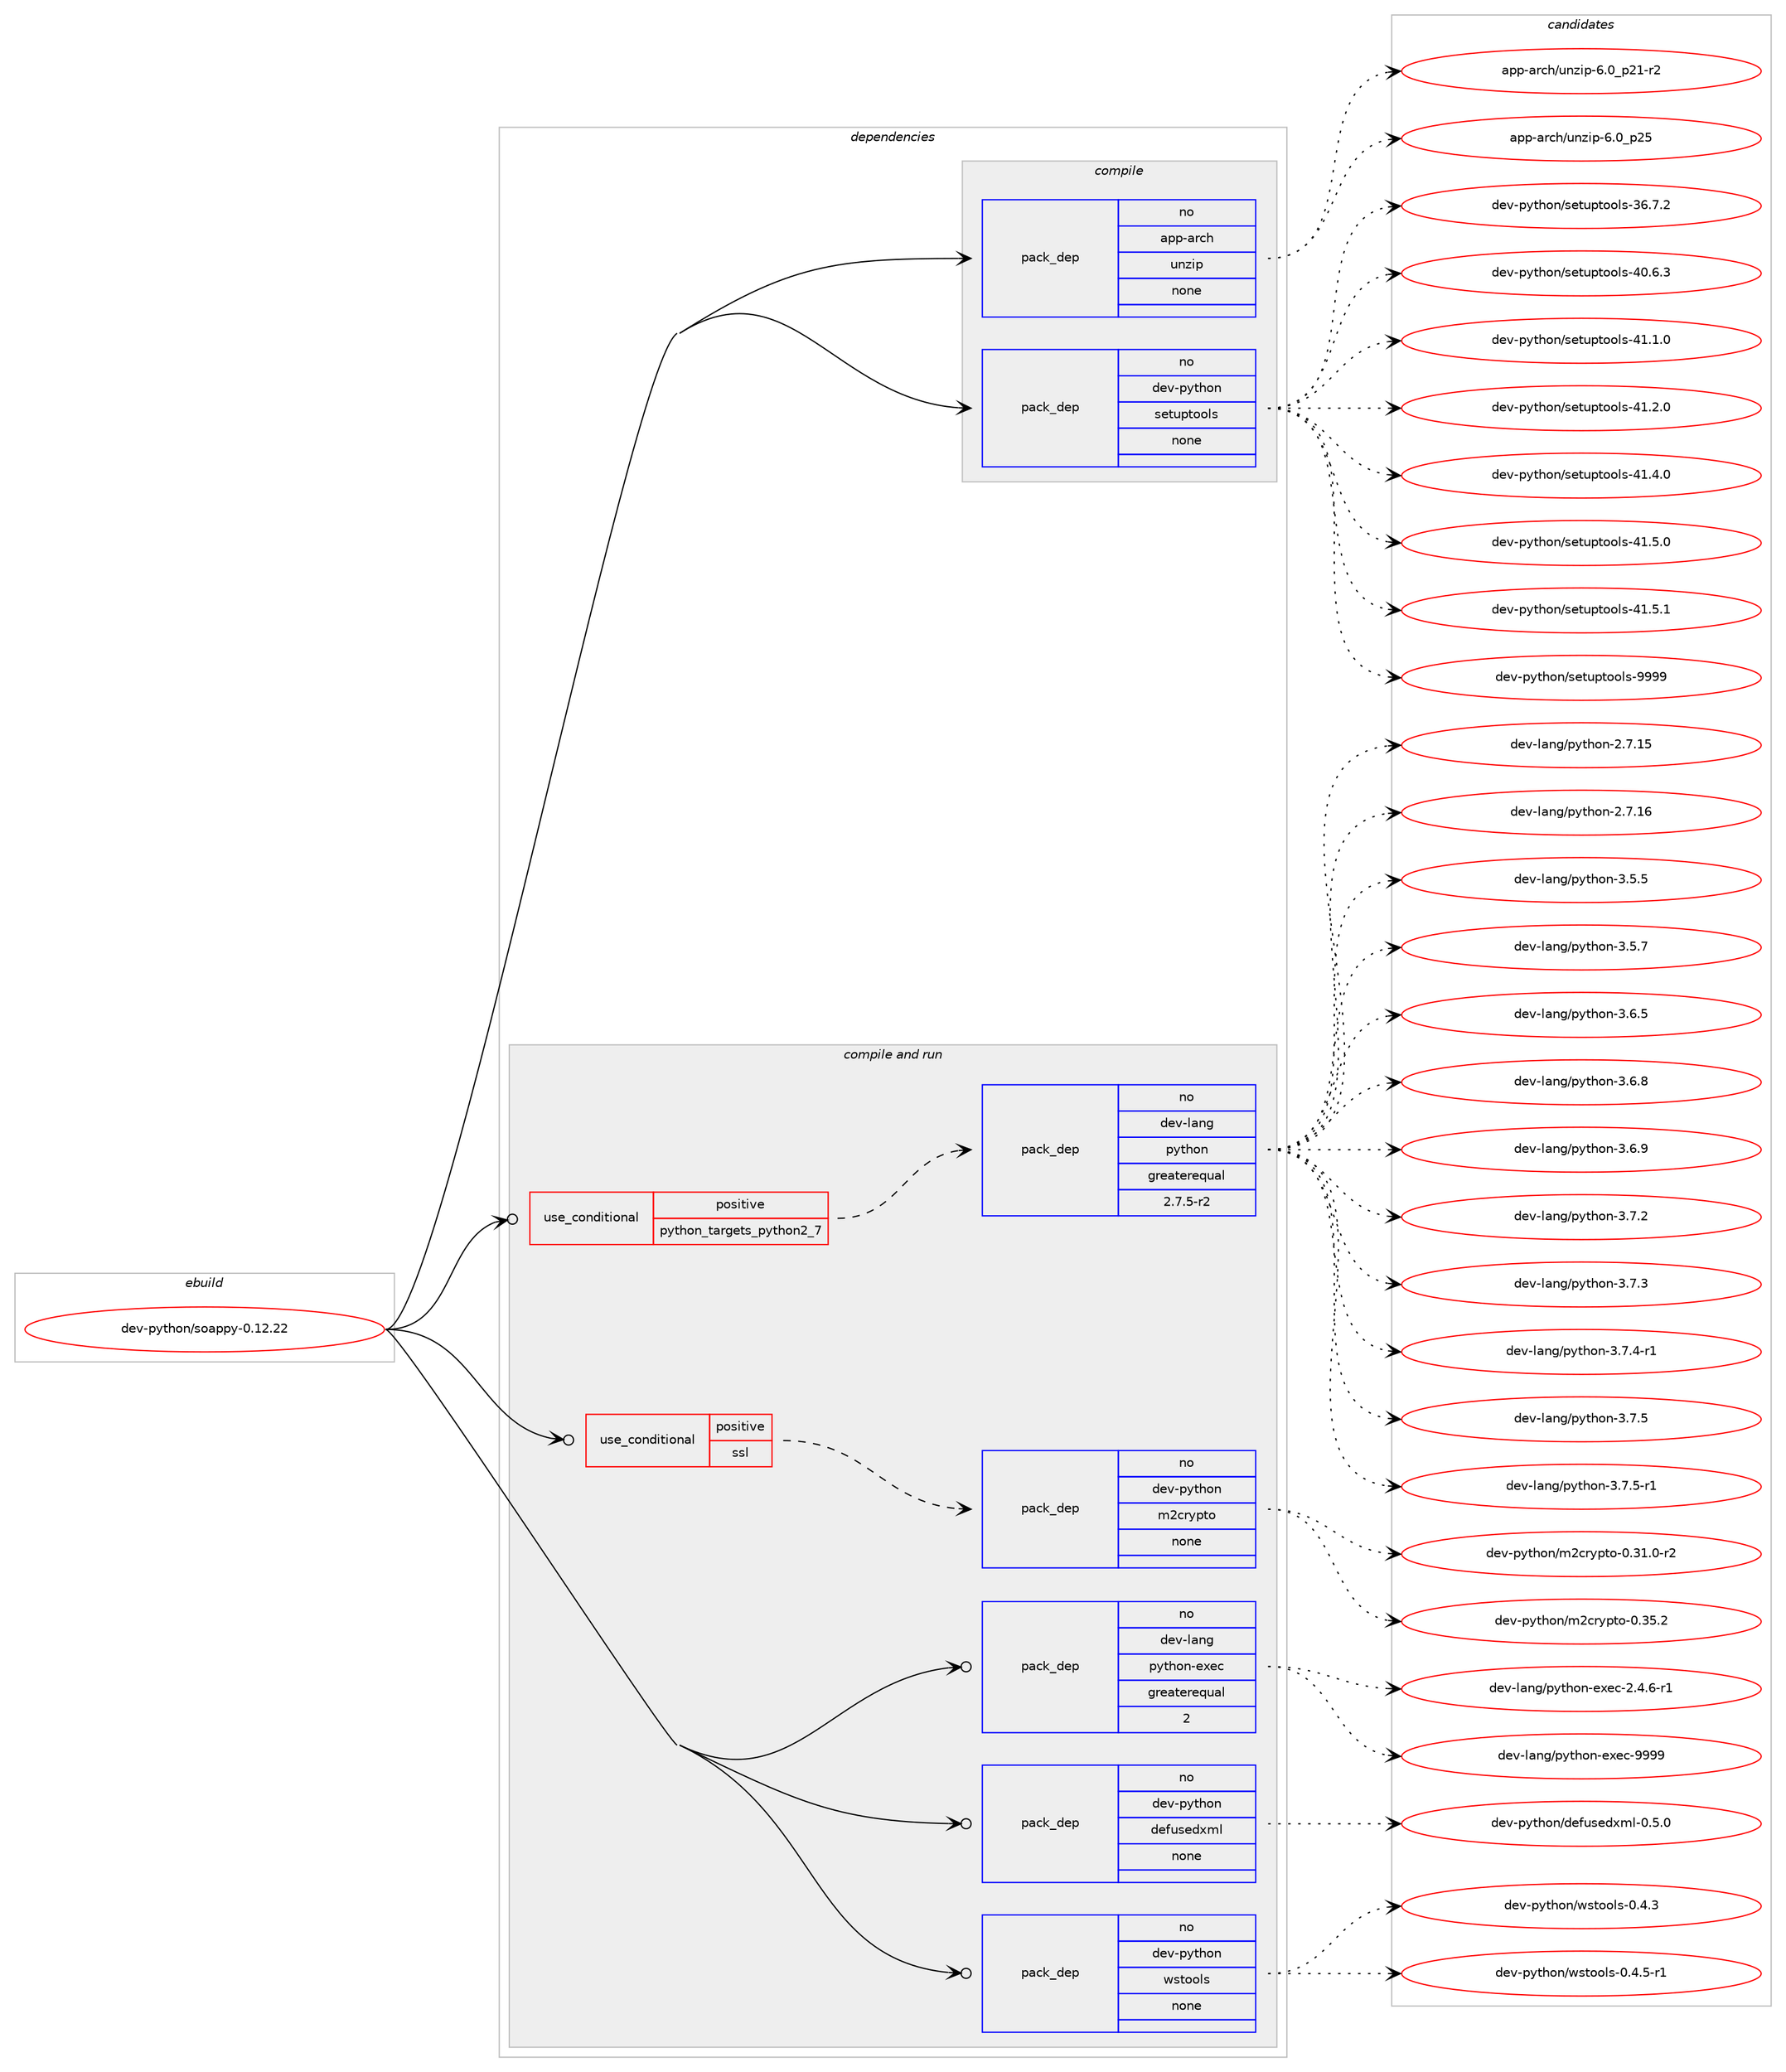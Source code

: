 digraph prolog {

# *************
# Graph options
# *************

newrank=true;
concentrate=true;
compound=true;
graph [rankdir=LR,fontname=Helvetica,fontsize=10,ranksep=1.5];#, ranksep=2.5, nodesep=0.2];
edge  [arrowhead=vee];
node  [fontname=Helvetica,fontsize=10];

# **********
# The ebuild
# **********

subgraph cluster_leftcol {
color=gray;
rank=same;
label=<<i>ebuild</i>>;
id [label="dev-python/soappy-0.12.22", color=red, width=4, href="../dev-python/soappy-0.12.22.svg"];
}

# ****************
# The dependencies
# ****************

subgraph cluster_midcol {
color=gray;
label=<<i>dependencies</i>>;
subgraph cluster_compile {
fillcolor="#eeeeee";
style=filled;
label=<<i>compile</i>>;
subgraph pack476269 {
dependency637656 [label=<<TABLE BORDER="0" CELLBORDER="1" CELLSPACING="0" CELLPADDING="4" WIDTH="220"><TR><TD ROWSPAN="6" CELLPADDING="30">pack_dep</TD></TR><TR><TD WIDTH="110">no</TD></TR><TR><TD>app-arch</TD></TR><TR><TD>unzip</TD></TR><TR><TD>none</TD></TR><TR><TD></TD></TR></TABLE>>, shape=none, color=blue];
}
id:e -> dependency637656:w [weight=20,style="solid",arrowhead="vee"];
subgraph pack476270 {
dependency637657 [label=<<TABLE BORDER="0" CELLBORDER="1" CELLSPACING="0" CELLPADDING="4" WIDTH="220"><TR><TD ROWSPAN="6" CELLPADDING="30">pack_dep</TD></TR><TR><TD WIDTH="110">no</TD></TR><TR><TD>dev-python</TD></TR><TR><TD>setuptools</TD></TR><TR><TD>none</TD></TR><TR><TD></TD></TR></TABLE>>, shape=none, color=blue];
}
id:e -> dependency637657:w [weight=20,style="solid",arrowhead="vee"];
}
subgraph cluster_compileandrun {
fillcolor="#eeeeee";
style=filled;
label=<<i>compile and run</i>>;
subgraph cond149506 {
dependency637658 [label=<<TABLE BORDER="0" CELLBORDER="1" CELLSPACING="0" CELLPADDING="4"><TR><TD ROWSPAN="3" CELLPADDING="10">use_conditional</TD></TR><TR><TD>positive</TD></TR><TR><TD>python_targets_python2_7</TD></TR></TABLE>>, shape=none, color=red];
subgraph pack476271 {
dependency637659 [label=<<TABLE BORDER="0" CELLBORDER="1" CELLSPACING="0" CELLPADDING="4" WIDTH="220"><TR><TD ROWSPAN="6" CELLPADDING="30">pack_dep</TD></TR><TR><TD WIDTH="110">no</TD></TR><TR><TD>dev-lang</TD></TR><TR><TD>python</TD></TR><TR><TD>greaterequal</TD></TR><TR><TD>2.7.5-r2</TD></TR></TABLE>>, shape=none, color=blue];
}
dependency637658:e -> dependency637659:w [weight=20,style="dashed",arrowhead="vee"];
}
id:e -> dependency637658:w [weight=20,style="solid",arrowhead="odotvee"];
subgraph cond149507 {
dependency637660 [label=<<TABLE BORDER="0" CELLBORDER="1" CELLSPACING="0" CELLPADDING="4"><TR><TD ROWSPAN="3" CELLPADDING="10">use_conditional</TD></TR><TR><TD>positive</TD></TR><TR><TD>ssl</TD></TR></TABLE>>, shape=none, color=red];
subgraph pack476272 {
dependency637661 [label=<<TABLE BORDER="0" CELLBORDER="1" CELLSPACING="0" CELLPADDING="4" WIDTH="220"><TR><TD ROWSPAN="6" CELLPADDING="30">pack_dep</TD></TR><TR><TD WIDTH="110">no</TD></TR><TR><TD>dev-python</TD></TR><TR><TD>m2crypto</TD></TR><TR><TD>none</TD></TR><TR><TD></TD></TR></TABLE>>, shape=none, color=blue];
}
dependency637660:e -> dependency637661:w [weight=20,style="dashed",arrowhead="vee"];
}
id:e -> dependency637660:w [weight=20,style="solid",arrowhead="odotvee"];
subgraph pack476273 {
dependency637662 [label=<<TABLE BORDER="0" CELLBORDER="1" CELLSPACING="0" CELLPADDING="4" WIDTH="220"><TR><TD ROWSPAN="6" CELLPADDING="30">pack_dep</TD></TR><TR><TD WIDTH="110">no</TD></TR><TR><TD>dev-lang</TD></TR><TR><TD>python-exec</TD></TR><TR><TD>greaterequal</TD></TR><TR><TD>2</TD></TR></TABLE>>, shape=none, color=blue];
}
id:e -> dependency637662:w [weight=20,style="solid",arrowhead="odotvee"];
subgraph pack476274 {
dependency637663 [label=<<TABLE BORDER="0" CELLBORDER="1" CELLSPACING="0" CELLPADDING="4" WIDTH="220"><TR><TD ROWSPAN="6" CELLPADDING="30">pack_dep</TD></TR><TR><TD WIDTH="110">no</TD></TR><TR><TD>dev-python</TD></TR><TR><TD>defusedxml</TD></TR><TR><TD>none</TD></TR><TR><TD></TD></TR></TABLE>>, shape=none, color=blue];
}
id:e -> dependency637663:w [weight=20,style="solid",arrowhead="odotvee"];
subgraph pack476275 {
dependency637664 [label=<<TABLE BORDER="0" CELLBORDER="1" CELLSPACING="0" CELLPADDING="4" WIDTH="220"><TR><TD ROWSPAN="6" CELLPADDING="30">pack_dep</TD></TR><TR><TD WIDTH="110">no</TD></TR><TR><TD>dev-python</TD></TR><TR><TD>wstools</TD></TR><TR><TD>none</TD></TR><TR><TD></TD></TR></TABLE>>, shape=none, color=blue];
}
id:e -> dependency637664:w [weight=20,style="solid",arrowhead="odotvee"];
}
subgraph cluster_run {
fillcolor="#eeeeee";
style=filled;
label=<<i>run</i>>;
}
}

# **************
# The candidates
# **************

subgraph cluster_choices {
rank=same;
color=gray;
label=<<i>candidates</i>>;

subgraph choice476269 {
color=black;
nodesep=1;
choice9711211245971149910447117110122105112455446489511250494511450 [label="app-arch/unzip-6.0_p21-r2", color=red, width=4,href="../app-arch/unzip-6.0_p21-r2.svg"];
choice971121124597114991044711711012210511245544648951125053 [label="app-arch/unzip-6.0_p25", color=red, width=4,href="../app-arch/unzip-6.0_p25.svg"];
dependency637656:e -> choice9711211245971149910447117110122105112455446489511250494511450:w [style=dotted,weight="100"];
dependency637656:e -> choice971121124597114991044711711012210511245544648951125053:w [style=dotted,weight="100"];
}
subgraph choice476270 {
color=black;
nodesep=1;
choice100101118451121211161041111104711510111611711211611111110811545515446554650 [label="dev-python/setuptools-36.7.2", color=red, width=4,href="../dev-python/setuptools-36.7.2.svg"];
choice100101118451121211161041111104711510111611711211611111110811545524846544651 [label="dev-python/setuptools-40.6.3", color=red, width=4,href="../dev-python/setuptools-40.6.3.svg"];
choice100101118451121211161041111104711510111611711211611111110811545524946494648 [label="dev-python/setuptools-41.1.0", color=red, width=4,href="../dev-python/setuptools-41.1.0.svg"];
choice100101118451121211161041111104711510111611711211611111110811545524946504648 [label="dev-python/setuptools-41.2.0", color=red, width=4,href="../dev-python/setuptools-41.2.0.svg"];
choice100101118451121211161041111104711510111611711211611111110811545524946524648 [label="dev-python/setuptools-41.4.0", color=red, width=4,href="../dev-python/setuptools-41.4.0.svg"];
choice100101118451121211161041111104711510111611711211611111110811545524946534648 [label="dev-python/setuptools-41.5.0", color=red, width=4,href="../dev-python/setuptools-41.5.0.svg"];
choice100101118451121211161041111104711510111611711211611111110811545524946534649 [label="dev-python/setuptools-41.5.1", color=red, width=4,href="../dev-python/setuptools-41.5.1.svg"];
choice10010111845112121116104111110471151011161171121161111111081154557575757 [label="dev-python/setuptools-9999", color=red, width=4,href="../dev-python/setuptools-9999.svg"];
dependency637657:e -> choice100101118451121211161041111104711510111611711211611111110811545515446554650:w [style=dotted,weight="100"];
dependency637657:e -> choice100101118451121211161041111104711510111611711211611111110811545524846544651:w [style=dotted,weight="100"];
dependency637657:e -> choice100101118451121211161041111104711510111611711211611111110811545524946494648:w [style=dotted,weight="100"];
dependency637657:e -> choice100101118451121211161041111104711510111611711211611111110811545524946504648:w [style=dotted,weight="100"];
dependency637657:e -> choice100101118451121211161041111104711510111611711211611111110811545524946524648:w [style=dotted,weight="100"];
dependency637657:e -> choice100101118451121211161041111104711510111611711211611111110811545524946534648:w [style=dotted,weight="100"];
dependency637657:e -> choice100101118451121211161041111104711510111611711211611111110811545524946534649:w [style=dotted,weight="100"];
dependency637657:e -> choice10010111845112121116104111110471151011161171121161111111081154557575757:w [style=dotted,weight="100"];
}
subgraph choice476271 {
color=black;
nodesep=1;
choice10010111845108971101034711212111610411111045504655464953 [label="dev-lang/python-2.7.15", color=red, width=4,href="../dev-lang/python-2.7.15.svg"];
choice10010111845108971101034711212111610411111045504655464954 [label="dev-lang/python-2.7.16", color=red, width=4,href="../dev-lang/python-2.7.16.svg"];
choice100101118451089711010347112121116104111110455146534653 [label="dev-lang/python-3.5.5", color=red, width=4,href="../dev-lang/python-3.5.5.svg"];
choice100101118451089711010347112121116104111110455146534655 [label="dev-lang/python-3.5.7", color=red, width=4,href="../dev-lang/python-3.5.7.svg"];
choice100101118451089711010347112121116104111110455146544653 [label="dev-lang/python-3.6.5", color=red, width=4,href="../dev-lang/python-3.6.5.svg"];
choice100101118451089711010347112121116104111110455146544656 [label="dev-lang/python-3.6.8", color=red, width=4,href="../dev-lang/python-3.6.8.svg"];
choice100101118451089711010347112121116104111110455146544657 [label="dev-lang/python-3.6.9", color=red, width=4,href="../dev-lang/python-3.6.9.svg"];
choice100101118451089711010347112121116104111110455146554650 [label="dev-lang/python-3.7.2", color=red, width=4,href="../dev-lang/python-3.7.2.svg"];
choice100101118451089711010347112121116104111110455146554651 [label="dev-lang/python-3.7.3", color=red, width=4,href="../dev-lang/python-3.7.3.svg"];
choice1001011184510897110103471121211161041111104551465546524511449 [label="dev-lang/python-3.7.4-r1", color=red, width=4,href="../dev-lang/python-3.7.4-r1.svg"];
choice100101118451089711010347112121116104111110455146554653 [label="dev-lang/python-3.7.5", color=red, width=4,href="../dev-lang/python-3.7.5.svg"];
choice1001011184510897110103471121211161041111104551465546534511449 [label="dev-lang/python-3.7.5-r1", color=red, width=4,href="../dev-lang/python-3.7.5-r1.svg"];
dependency637659:e -> choice10010111845108971101034711212111610411111045504655464953:w [style=dotted,weight="100"];
dependency637659:e -> choice10010111845108971101034711212111610411111045504655464954:w [style=dotted,weight="100"];
dependency637659:e -> choice100101118451089711010347112121116104111110455146534653:w [style=dotted,weight="100"];
dependency637659:e -> choice100101118451089711010347112121116104111110455146534655:w [style=dotted,weight="100"];
dependency637659:e -> choice100101118451089711010347112121116104111110455146544653:w [style=dotted,weight="100"];
dependency637659:e -> choice100101118451089711010347112121116104111110455146544656:w [style=dotted,weight="100"];
dependency637659:e -> choice100101118451089711010347112121116104111110455146544657:w [style=dotted,weight="100"];
dependency637659:e -> choice100101118451089711010347112121116104111110455146554650:w [style=dotted,weight="100"];
dependency637659:e -> choice100101118451089711010347112121116104111110455146554651:w [style=dotted,weight="100"];
dependency637659:e -> choice1001011184510897110103471121211161041111104551465546524511449:w [style=dotted,weight="100"];
dependency637659:e -> choice100101118451089711010347112121116104111110455146554653:w [style=dotted,weight="100"];
dependency637659:e -> choice1001011184510897110103471121211161041111104551465546534511449:w [style=dotted,weight="100"];
}
subgraph choice476272 {
color=black;
nodesep=1;
choice10010111845112121116104111110471095099114121112116111454846514946484511450 [label="dev-python/m2crypto-0.31.0-r2", color=red, width=4,href="../dev-python/m2crypto-0.31.0-r2.svg"];
choice1001011184511212111610411111047109509911412111211611145484651534650 [label="dev-python/m2crypto-0.35.2", color=red, width=4,href="../dev-python/m2crypto-0.35.2.svg"];
dependency637661:e -> choice10010111845112121116104111110471095099114121112116111454846514946484511450:w [style=dotted,weight="100"];
dependency637661:e -> choice1001011184511212111610411111047109509911412111211611145484651534650:w [style=dotted,weight="100"];
}
subgraph choice476273 {
color=black;
nodesep=1;
choice10010111845108971101034711212111610411111045101120101994550465246544511449 [label="dev-lang/python-exec-2.4.6-r1", color=red, width=4,href="../dev-lang/python-exec-2.4.6-r1.svg"];
choice10010111845108971101034711212111610411111045101120101994557575757 [label="dev-lang/python-exec-9999", color=red, width=4,href="../dev-lang/python-exec-9999.svg"];
dependency637662:e -> choice10010111845108971101034711212111610411111045101120101994550465246544511449:w [style=dotted,weight="100"];
dependency637662:e -> choice10010111845108971101034711212111610411111045101120101994557575757:w [style=dotted,weight="100"];
}
subgraph choice476274 {
color=black;
nodesep=1;
choice1001011184511212111610411111047100101102117115101100120109108454846534648 [label="dev-python/defusedxml-0.5.0", color=red, width=4,href="../dev-python/defusedxml-0.5.0.svg"];
dependency637663:e -> choice1001011184511212111610411111047100101102117115101100120109108454846534648:w [style=dotted,weight="100"];
}
subgraph choice476275 {
color=black;
nodesep=1;
choice1001011184511212111610411111047119115116111111108115454846524651 [label="dev-python/wstools-0.4.3", color=red, width=4,href="../dev-python/wstools-0.4.3.svg"];
choice10010111845112121116104111110471191151161111111081154548465246534511449 [label="dev-python/wstools-0.4.5-r1", color=red, width=4,href="../dev-python/wstools-0.4.5-r1.svg"];
dependency637664:e -> choice1001011184511212111610411111047119115116111111108115454846524651:w [style=dotted,weight="100"];
dependency637664:e -> choice10010111845112121116104111110471191151161111111081154548465246534511449:w [style=dotted,weight="100"];
}
}

}
